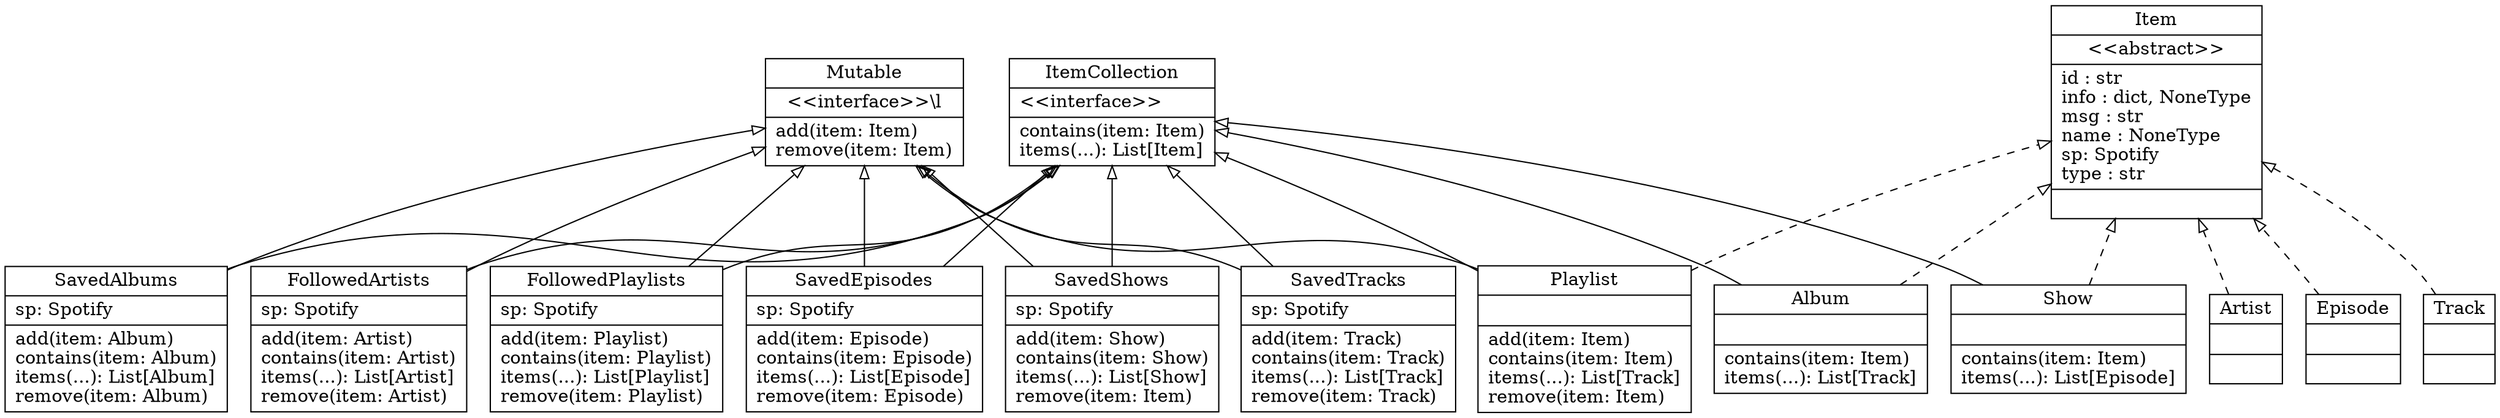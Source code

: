 digraph "classes" {
rankdir=BT
charset="utf-8"
//==============================================================================================================//
"interfaces.ItemCollection" [color="black", fontcolor="black", label="{ItemCollection|\<\<interface\>\>\l|contains(item: Item)\litems(...): List[Item]\l}", shape="record", style="solid"];
"interfaces.Mutable" [color="black", fontcolor="black", label="{Mutable|\<\<interface\>\>\\l|add(item: Item)\lremove(item: Item)\l}", shape="record", style="solid"];
"interfaces.Item" [color="black", fontcolor="black", label="{Item|\<\<abstract\>\>|id : str\linfo : dict, NoneType\lmsg : str\lname : NoneType\lsp: Spotify\ltype : str\l|}", shape="record", style="solid"];
//==============================================================================================================//
"user_libary.SavedAlbums" [color="black", fontcolor="black", label="{SavedAlbums|sp: Spotify\l|add(item: Album)\lcontains(item: Album)\litems(...): List[Album]\lremove(item: Album)\l}", shape="record", style="solid"];
"user_libary.FollowedArtists" [color="black", fontcolor="black", label="{FollowedArtists|sp: Spotify\l|add(item: Artist)\lcontains(item: Artist)\litems(...): List[Artist]\lremove(item: Artist)\l}", shape="record", style="solid"];
"user_libary.FollowedPlaylists" [color="black", fontcolor="black", label="{FollowedPlaylists|sp: Spotify\l|add(item: Playlist)\lcontains(item: Playlist)\litems(...): List[Playlist]\lremove(item: Playlist)\l}", shape="record", style="solid"];
"user_libary.SavedEpisodes" [color="black", fontcolor="black", label="{SavedEpisodes|sp: Spotify\l|add(item: Episode)\lcontains(item: Episode)\litems(...): List[Episode]\lremove(item: Episode)\l}", shape="record", style="solid"];
"user_libary.SavedShows" [color="black", fontcolor="black", label="{SavedShows|sp: Spotify\l|add(item: Show)\lcontains(item: Show)\litems(...): List[Show]\lremove(item: Item)\l}", shape="record", style="solid"];
"user_libary.SavedTracks" [color="black", fontcolor="black", label="{SavedTracks|sp: Spotify\l|add(item: Track)\lcontains(item: Track)\litems(...): List[Track]\lremove(item: Track)\l}", shape="record", style="solid"];
//==============================================================================================================//
"user_libary.FollowedArtists" -> "interfaces.ItemCollection" [arrowhead="empty", arrowtail="none"];
"user_libary.FollowedArtists" -> "interfaces.Mutable" [arrowhead="empty", arrowtail="none"];
"user_libary.FollowedPlaylists" -> "interfaces.ItemCollection" [arrowhead="empty", arrowtail="none"];
"user_libary.FollowedPlaylists" -> "interfaces.Mutable" [arrowhead="empty", arrowtail="none"];
"user_libary.SavedAlbums" -> "interfaces.ItemCollection" [arrowhead="empty", arrowtail="none"];
"user_libary.SavedAlbums" -> "interfaces.Mutable" [arrowhead="empty", arrowtail="none"];
"user_libary.SavedEpisodes" -> "interfaces.ItemCollection" [arrowhead="empty", arrowtail="none"];
"user_libary.SavedEpisodes" -> "interfaces.Mutable" [arrowhead="empty", arrowtail="none"];
"user_libary.SavedShows" -> "interfaces.ItemCollection" [arrowhead="empty", arrowtail="none"];
"user_libary.SavedShows" -> "interfaces.Mutable" [arrowhead="empty", arrowtail="none"];
"user_libary.SavedTracks" -> "interfaces.ItemCollection" [arrowhead="empty", arrowtail="none"];
"user_libary.SavedTracks" -> "interfaces.Mutable" [arrowhead="empty", arrowtail="none"];
//==============================================================================================================//
"items.Album" [color="black", fontcolor="black", label="{Album|\l|contains(item: Item)\litems(...): List[Track]\l}", shape="record", style="solid"];
"items.Artist" [color="black", fontcolor="black", label="{Artist|\l|}", shape="record", style="solid"];
"items.Episode" [color="black", fontcolor="black", label="{Episode|\l|}", shape="record", style="solid"];
"items.Playlist" [color="black", fontcolor="black", label="{Playlist|\l|add(item: Item)\lcontains(item: Item)\litems(...): List[Track]\lremove(item: Item)\l}", shape="record", style="solid"];
"items.Show" [color="black", fontcolor="black", label="{Show|\l|contains(item: Item)\litems(...): List[Episode]\l}", shape="record", style="solid"];
"items.Track" [color="black", fontcolor="black", label="{Track|\l|}", shape="record", style="solid"];
//==============================================================================================================//
"items.Album" -> "interfaces.Item" [arrowhead="empty", arrowtail="none", style="dashed"];
"items.Album" -> "interfaces.ItemCollection" [arrowhead="empty", arrowtail="none"];
"items.Playlist" -> "interfaces.Item" [arrowhead="empty", arrowtail="none", style="dashed"];
"items.Playlist" -> "interfaces.ItemCollection" [arrowhead="empty", arrowtail="none"];
"items.Playlist" -> "interfaces.Mutable" [arrowhead="empty", arrowtail="none"];
"items.Show" -> "interfaces.Item" [arrowhead="empty", arrowtail="none", style="dashed"];
"items.Show" -> "interfaces.ItemCollection" [arrowhead="empty", arrowtail="none"];
"items.Episode" -> "interfaces.Item" [arrowhead="empty", arrowtail="none", style="dashed"];
"items.Artist" -> "interfaces.Item" [arrowhead="empty", arrowtail="none", style="dashed"];
"items.Track" -> "interfaces.Item" [arrowhead="empty", arrowtail="none", style="dashed"];
//==============================================================================================================//
}

